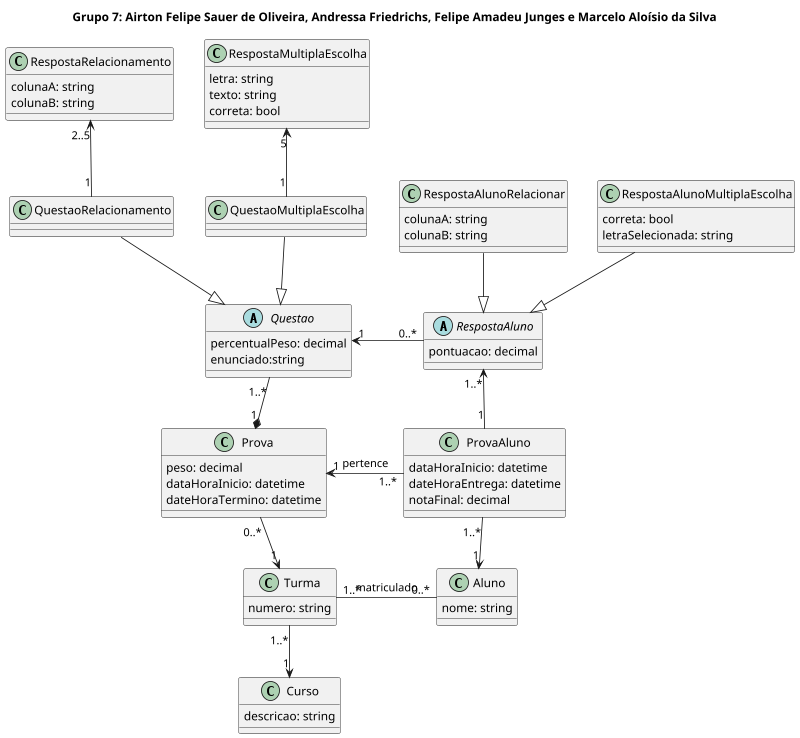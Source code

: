 @startuml classes
top to bottom direction
scale 800 width
title Grupo 7: Airton Felipe Sauer de Oliveira, Andressa Friedrichs, Felipe Amadeu Junges e Marcelo Aloísio da Silva

class Curso{
    descricao: string
}
class Turma{
    numero: string
}
class Prova {
    peso: decimal
    dataHoraInicio: datetime
    dateHoraTermino: datetime
}
abstract class Questao {
    percentualPeso: decimal
    enunciado:string
}
class QuestaoMultiplaEscolha {
}
class QuestaoRelacionamento {
}
class RespostaMultiplaEscolha{
    letra: string
    texto: string
    correta: bool
}
class RespostaRelacionamento {
    colunaA: string
    colunaB: string
}

' --

abstract class RespostaAluno {
    pontuacao: decimal
}
class RespostaAlunoMultiplaEscolha {
  correta: bool
  letraSelecionada: string
}
class RespostaAlunoRelacionar {
    colunaA: string
    colunaB: string
}
class Aluno {
  nome: string
}
class ProvaAluno {
    dataHoraInicio: datetime
    dateHoraEntrega: datetime
    notaFinal: decimal
}

Questao <|-u- QuestaoMultiplaEscolha
Questao <|-u- QuestaoRelacionamento
RespostaAluno <|-u- RespostaAlunoMultiplaEscolha
RespostaAluno <|-u- RespostaAlunoRelacionar

Turma "1..*" --> "1" Curso
Prova "0..*" --> "1" Turma
Questao "1..*" --* "1" Prova
RespostaMultiplaEscolha "5" <-- "1" QuestaoMultiplaEscolha
RespostaRelacionamento "2..5" <-- "1" QuestaoRelacionamento
Aluno "1" <-u- "1..*" ProvaAluno
ProvaAluno "1..*" -left---> "1" Prova : pertence
RespostaAluno "1..*" <-- "1" ProvaAluno
RespostaAluno "0..*" -left-> "1" Questao
Aluno "0..*" -left- "1..*" Turma : matriculado

'  - horizontal
' -- vertical

@enduml

